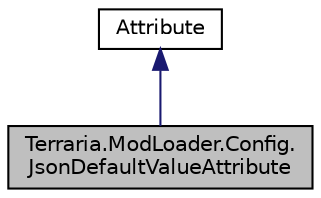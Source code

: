 digraph "Terraria.ModLoader.Config.JsonDefaultValueAttribute"
{
 // LATEX_PDF_SIZE
  edge [fontname="Helvetica",fontsize="10",labelfontname="Helvetica",labelfontsize="10"];
  node [fontname="Helvetica",fontsize="10",shape=record];
  Node1 [label="Terraria.ModLoader.Config.\lJsonDefaultValueAttribute",height=0.2,width=0.4,color="black", fillcolor="grey75", style="filled", fontcolor="black",tooltip="Similar to DefaultValueAttribute but for reference types. It uses a json string that will be used pop..."];
  Node2 -> Node1 [dir="back",color="midnightblue",fontsize="10",style="solid",fontname="Helvetica"];
  Node2 [label="Attribute",height=0.2,width=0.4,color="black", fillcolor="white", style="filled",URL="$class_attribute.html",tooltip=" "];
}
